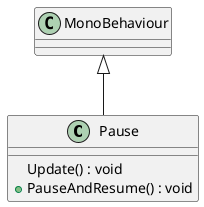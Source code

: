 @startuml
class Pause {
    Update() : void
    + PauseAndResume() : void
}
MonoBehaviour <|-- Pause
@enduml
